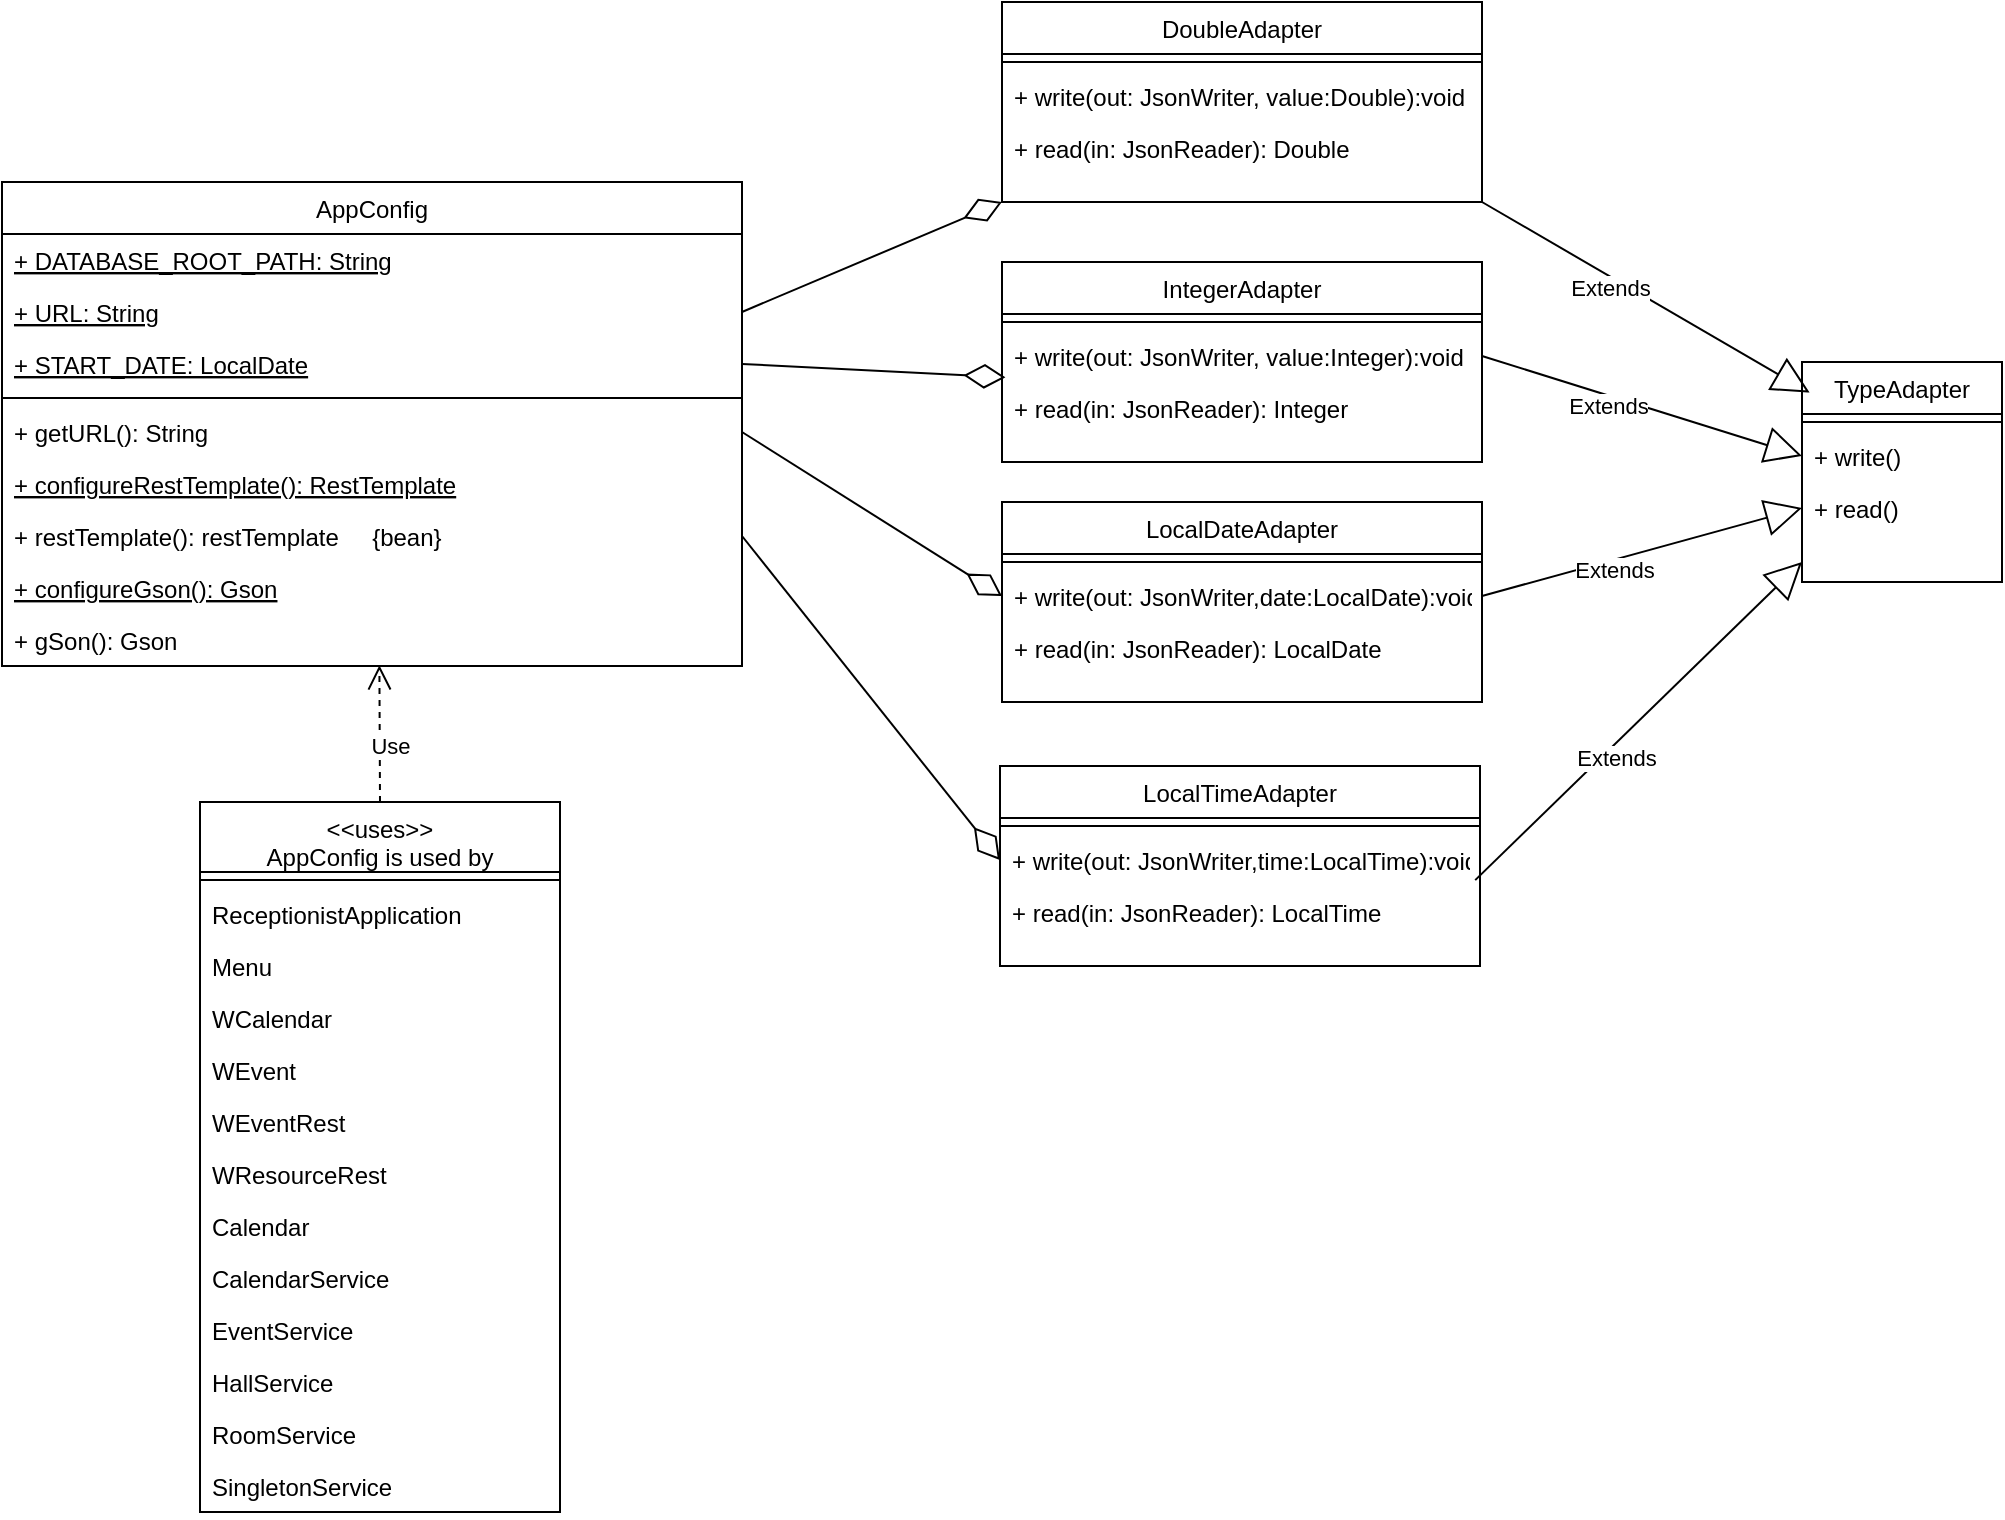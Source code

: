 <mxfile version="24.7.5">
  <diagram name="Pagina-1" id="GWz5S700PWX2qCfarbPv">
    <mxGraphModel dx="2082" dy="454" grid="1" gridSize="10" guides="1" tooltips="1" connect="1" arrows="1" fold="1" page="1" pageScale="1" pageWidth="1169" pageHeight="827" math="0" shadow="0">
      <root>
        <mxCell id="0" />
        <mxCell id="1" parent="0" />
        <mxCell id="yqYqqijZ5hUENa9ej6jt-20" value="AppConfig" style="swimlane;fontStyle=0;align=center;verticalAlign=top;childLayout=stackLayout;horizontal=1;startSize=26;horizontalStack=0;resizeParent=1;resizeLast=0;collapsible=1;marginBottom=0;rounded=0;shadow=0;strokeWidth=1;" vertex="1" parent="1">
          <mxGeometry x="-1140" y="150" width="370" height="242" as="geometry">
            <mxRectangle x="230" y="140" width="160" height="26" as="alternateBounds" />
          </mxGeometry>
        </mxCell>
        <mxCell id="yqYqqijZ5hUENa9ej6jt-21" value="+ DATABASE_ROOT_PATH: String" style="text;align=left;verticalAlign=top;spacingLeft=4;spacingRight=4;overflow=hidden;rotatable=0;points=[[0,0.5],[1,0.5]];portConstraint=eastwest;fontStyle=4" vertex="1" parent="yqYqqijZ5hUENa9ej6jt-20">
          <mxGeometry y="26" width="370" height="26" as="geometry" />
        </mxCell>
        <mxCell id="yqYqqijZ5hUENa9ej6jt-70" value="+ URL: String" style="text;align=left;verticalAlign=top;spacingLeft=4;spacingRight=4;overflow=hidden;rotatable=0;points=[[0,0.5],[1,0.5]];portConstraint=eastwest;fontStyle=4" vertex="1" parent="yqYqqijZ5hUENa9ej6jt-20">
          <mxGeometry y="52" width="370" height="26" as="geometry" />
        </mxCell>
        <mxCell id="yqYqqijZ5hUENa9ej6jt-71" value="+ START_DATE: LocalDate" style="text;align=left;verticalAlign=top;spacingLeft=4;spacingRight=4;overflow=hidden;rotatable=0;points=[[0,0.5],[1,0.5]];portConstraint=eastwest;fontStyle=4" vertex="1" parent="yqYqqijZ5hUENa9ej6jt-20">
          <mxGeometry y="78" width="370" height="26" as="geometry" />
        </mxCell>
        <mxCell id="yqYqqijZ5hUENa9ej6jt-22" value="" style="line;html=1;strokeWidth=1;align=left;verticalAlign=middle;spacingTop=-1;spacingLeft=3;spacingRight=3;rotatable=0;labelPosition=right;points=[];portConstraint=eastwest;" vertex="1" parent="yqYqqijZ5hUENa9ej6jt-20">
          <mxGeometry y="104" width="370" height="8" as="geometry" />
        </mxCell>
        <mxCell id="yqYqqijZ5hUENa9ej6jt-23" value="+ getURL(): String" style="text;align=left;verticalAlign=top;spacingLeft=4;spacingRight=4;overflow=hidden;rotatable=0;points=[[0,0.5],[1,0.5]];portConstraint=eastwest;fontStyle=0" vertex="1" parent="yqYqqijZ5hUENa9ej6jt-20">
          <mxGeometry y="112" width="370" height="26" as="geometry" />
        </mxCell>
        <mxCell id="yqYqqijZ5hUENa9ej6jt-72" value="+ configureRestTemplate(): RestTemplate" style="text;align=left;verticalAlign=top;spacingLeft=4;spacingRight=4;overflow=hidden;rotatable=0;points=[[0,0.5],[1,0.5]];portConstraint=eastwest;fontStyle=4" vertex="1" parent="yqYqqijZ5hUENa9ej6jt-20">
          <mxGeometry y="138" width="370" height="26" as="geometry" />
        </mxCell>
        <mxCell id="yqYqqijZ5hUENa9ej6jt-74" value="+ restTemplate(): restTemplate     {bean}" style="text;align=left;verticalAlign=top;spacingLeft=4;spacingRight=4;overflow=hidden;rotatable=0;points=[[0,0.5],[1,0.5]];portConstraint=eastwest;fontStyle=0" vertex="1" parent="yqYqqijZ5hUENa9ej6jt-20">
          <mxGeometry y="164" width="370" height="26" as="geometry" />
        </mxCell>
        <mxCell id="yqYqqijZ5hUENa9ej6jt-73" value="+ configureGson(): Gson" style="text;align=left;verticalAlign=top;spacingLeft=4;spacingRight=4;overflow=hidden;rotatable=0;points=[[0,0.5],[1,0.5]];portConstraint=eastwest;fontStyle=4" vertex="1" parent="yqYqqijZ5hUENa9ej6jt-20">
          <mxGeometry y="190" width="370" height="26" as="geometry" />
        </mxCell>
        <mxCell id="yqYqqijZ5hUENa9ej6jt-75" value="+ gSon(): Gson" style="text;align=left;verticalAlign=top;spacingLeft=4;spacingRight=4;overflow=hidden;rotatable=0;points=[[0,0.5],[1,0.5]];portConstraint=eastwest;fontStyle=0" vertex="1" parent="yqYqqijZ5hUENa9ej6jt-20">
          <mxGeometry y="216" width="370" height="26" as="geometry" />
        </mxCell>
        <mxCell id="yqYqqijZ5hUENa9ej6jt-28" value="" style="endArrow=none;html=1;rounded=0;startArrow=diamondThin;startFill=0;startSize=18;entryX=1;entryY=0.5;entryDx=0;entryDy=0;exitX=0;exitY=1;exitDx=0;exitDy=0;" edge="1" parent="1" source="yqYqqijZ5hUENa9ej6jt-87" target="yqYqqijZ5hUENa9ej6jt-70">
          <mxGeometry width="50" height="50" relative="1" as="geometry">
            <mxPoint x="-650" y="70" as="sourcePoint" />
            <mxPoint x="-450" y="288" as="targetPoint" />
          </mxGeometry>
        </mxCell>
        <mxCell id="yqYqqijZ5hUENa9ej6jt-52" value="Use" style="endArrow=open;dashed=1;endSize=10;endFill=0;html=1;rounded=0;exitX=0.5;exitY=0;exitDx=0;exitDy=0;entryX=0.51;entryY=0.988;entryDx=0;entryDy=0;entryPerimeter=0;" edge="1" parent="1" source="yqYqqijZ5hUENa9ej6jt-55" target="yqYqqijZ5hUENa9ej6jt-75">
          <mxGeometry x="-0.186" y="-5" width="160" relative="1" as="geometry">
            <mxPoint x="-600" y="590" as="sourcePoint" />
            <mxPoint x="-925" y="450" as="targetPoint" />
            <mxPoint as="offset" />
          </mxGeometry>
        </mxCell>
        <mxCell id="yqYqqijZ5hUENa9ej6jt-55" value="&lt;&lt;uses&gt;&gt;&#xa;AppConfig is used by" style="swimlane;fontStyle=0;align=center;verticalAlign=top;childLayout=stackLayout;horizontal=1;startSize=35;horizontalStack=0;resizeParent=1;resizeLast=0;collapsible=1;marginBottom=0;rounded=0;shadow=0;strokeWidth=1;" vertex="1" parent="1">
          <mxGeometry x="-1041" y="460" width="180" height="355" as="geometry">
            <mxRectangle x="230" y="140" width="160" height="26" as="alternateBounds" />
          </mxGeometry>
        </mxCell>
        <mxCell id="yqYqqijZ5hUENa9ej6jt-56" value="" style="line;html=1;strokeWidth=1;align=left;verticalAlign=middle;spacingTop=-1;spacingLeft=3;spacingRight=3;rotatable=0;labelPosition=right;points=[];portConstraint=eastwest;" vertex="1" parent="yqYqqijZ5hUENa9ej6jt-55">
          <mxGeometry y="35" width="180" height="8" as="geometry" />
        </mxCell>
        <mxCell id="yqYqqijZ5hUENa9ej6jt-57" value="ReceptionistApplication" style="text;align=left;verticalAlign=top;spacingLeft=4;spacingRight=4;overflow=hidden;rotatable=0;points=[[0,0.5],[1,0.5]];portConstraint=eastwest;fontStyle=0" vertex="1" parent="yqYqqijZ5hUENa9ej6jt-55">
          <mxGeometry y="43" width="180" height="26" as="geometry" />
        </mxCell>
        <mxCell id="yqYqqijZ5hUENa9ej6jt-59" value="Menu" style="text;align=left;verticalAlign=top;spacingLeft=4;spacingRight=4;overflow=hidden;rotatable=0;points=[[0,0.5],[1,0.5]];portConstraint=eastwest;fontStyle=0" vertex="1" parent="yqYqqijZ5hUENa9ej6jt-55">
          <mxGeometry y="69" width="180" height="26" as="geometry" />
        </mxCell>
        <mxCell id="yqYqqijZ5hUENa9ej6jt-60" value="WCalendar" style="text;align=left;verticalAlign=top;spacingLeft=4;spacingRight=4;overflow=hidden;rotatable=0;points=[[0,0.5],[1,0.5]];portConstraint=eastwest;fontStyle=0" vertex="1" parent="yqYqqijZ5hUENa9ej6jt-55">
          <mxGeometry y="95" width="180" height="26" as="geometry" />
        </mxCell>
        <mxCell id="yqYqqijZ5hUENa9ej6jt-61" value="WEvent" style="text;align=left;verticalAlign=top;spacingLeft=4;spacingRight=4;overflow=hidden;rotatable=0;points=[[0,0.5],[1,0.5]];portConstraint=eastwest;fontStyle=0" vertex="1" parent="yqYqqijZ5hUENa9ej6jt-55">
          <mxGeometry y="121" width="180" height="26" as="geometry" />
        </mxCell>
        <mxCell id="yqYqqijZ5hUENa9ej6jt-62" value="WEventRest" style="text;align=left;verticalAlign=top;spacingLeft=4;spacingRight=4;overflow=hidden;rotatable=0;points=[[0,0.5],[1,0.5]];portConstraint=eastwest;fontStyle=0" vertex="1" parent="yqYqqijZ5hUENa9ej6jt-55">
          <mxGeometry y="147" width="180" height="26" as="geometry" />
        </mxCell>
        <mxCell id="yqYqqijZ5hUENa9ej6jt-63" value="WResourceRest" style="text;align=left;verticalAlign=top;spacingLeft=4;spacingRight=4;overflow=hidden;rotatable=0;points=[[0,0.5],[1,0.5]];portConstraint=eastwest;fontStyle=0" vertex="1" parent="yqYqqijZ5hUENa9ej6jt-55">
          <mxGeometry y="173" width="180" height="26" as="geometry" />
        </mxCell>
        <mxCell id="yqYqqijZ5hUENa9ej6jt-64" value="Calendar" style="text;align=left;verticalAlign=top;spacingLeft=4;spacingRight=4;overflow=hidden;rotatable=0;points=[[0,0.5],[1,0.5]];portConstraint=eastwest;fontStyle=0" vertex="1" parent="yqYqqijZ5hUENa9ej6jt-55">
          <mxGeometry y="199" width="180" height="26" as="geometry" />
        </mxCell>
        <mxCell id="yqYqqijZ5hUENa9ej6jt-65" value="CalendarService" style="text;align=left;verticalAlign=top;spacingLeft=4;spacingRight=4;overflow=hidden;rotatable=0;points=[[0,0.5],[1,0.5]];portConstraint=eastwest;fontStyle=0" vertex="1" parent="yqYqqijZ5hUENa9ej6jt-55">
          <mxGeometry y="225" width="180" height="26" as="geometry" />
        </mxCell>
        <mxCell id="yqYqqijZ5hUENa9ej6jt-66" value="EventService" style="text;align=left;verticalAlign=top;spacingLeft=4;spacingRight=4;overflow=hidden;rotatable=0;points=[[0,0.5],[1,0.5]];portConstraint=eastwest;fontStyle=0" vertex="1" parent="yqYqqijZ5hUENa9ej6jt-55">
          <mxGeometry y="251" width="180" height="26" as="geometry" />
        </mxCell>
        <mxCell id="yqYqqijZ5hUENa9ej6jt-67" value="HallService" style="text;align=left;verticalAlign=top;spacingLeft=4;spacingRight=4;overflow=hidden;rotatable=0;points=[[0,0.5],[1,0.5]];portConstraint=eastwest;fontStyle=0" vertex="1" parent="yqYqqijZ5hUENa9ej6jt-55">
          <mxGeometry y="277" width="180" height="26" as="geometry" />
        </mxCell>
        <mxCell id="yqYqqijZ5hUENa9ej6jt-68" value="RoomService" style="text;align=left;verticalAlign=top;spacingLeft=4;spacingRight=4;overflow=hidden;rotatable=0;points=[[0,0.5],[1,0.5]];portConstraint=eastwest;fontStyle=0" vertex="1" parent="yqYqqijZ5hUENa9ej6jt-55">
          <mxGeometry y="303" width="180" height="26" as="geometry" />
        </mxCell>
        <mxCell id="yqYqqijZ5hUENa9ej6jt-69" value="SingletonService" style="text;align=left;verticalAlign=top;spacingLeft=4;spacingRight=4;overflow=hidden;rotatable=0;points=[[0,0.5],[1,0.5]];portConstraint=eastwest;fontStyle=0" vertex="1" parent="yqYqqijZ5hUENa9ej6jt-55">
          <mxGeometry y="329" width="180" height="26" as="geometry" />
        </mxCell>
        <mxCell id="yqYqqijZ5hUENa9ej6jt-76" value="TypeAdapter" style="swimlane;fontStyle=0;align=center;verticalAlign=top;childLayout=stackLayout;horizontal=1;startSize=26;horizontalStack=0;resizeParent=1;resizeLast=0;collapsible=1;marginBottom=0;rounded=0;shadow=0;strokeWidth=1;" vertex="1" parent="1">
          <mxGeometry x="-240" y="240" width="100" height="110" as="geometry">
            <mxRectangle x="230" y="140" width="160" height="26" as="alternateBounds" />
          </mxGeometry>
        </mxCell>
        <mxCell id="yqYqqijZ5hUENa9ej6jt-80" value="" style="line;html=1;strokeWidth=1;align=left;verticalAlign=middle;spacingTop=-1;spacingLeft=3;spacingRight=3;rotatable=0;labelPosition=right;points=[];portConstraint=eastwest;" vertex="1" parent="yqYqqijZ5hUENa9ej6jt-76">
          <mxGeometry y="26" width="100" height="8" as="geometry" />
        </mxCell>
        <mxCell id="yqYqqijZ5hUENa9ej6jt-79" value="+ write()" style="text;align=left;verticalAlign=top;spacingLeft=4;spacingRight=4;overflow=hidden;rotatable=0;points=[[0,0.5],[1,0.5]];portConstraint=eastwest;fontStyle=0" vertex="1" parent="yqYqqijZ5hUENa9ej6jt-76">
          <mxGeometry y="34" width="100" height="26" as="geometry" />
        </mxCell>
        <mxCell id="yqYqqijZ5hUENa9ej6jt-86" value="+ read()" style="text;align=left;verticalAlign=top;spacingLeft=4;spacingRight=4;overflow=hidden;rotatable=0;points=[[0,0.5],[1,0.5]];portConstraint=eastwest;fontStyle=0" vertex="1" parent="yqYqqijZ5hUENa9ej6jt-76">
          <mxGeometry y="60" width="100" height="26" as="geometry" />
        </mxCell>
        <mxCell id="yqYqqijZ5hUENa9ej6jt-87" value="DoubleAdapter" style="swimlane;fontStyle=0;align=center;verticalAlign=top;childLayout=stackLayout;horizontal=1;startSize=26;horizontalStack=0;resizeParent=1;resizeLast=0;collapsible=1;marginBottom=0;rounded=0;shadow=0;strokeWidth=1;" vertex="1" parent="1">
          <mxGeometry x="-640" y="60" width="240" height="100" as="geometry">
            <mxRectangle x="230" y="140" width="160" height="26" as="alternateBounds" />
          </mxGeometry>
        </mxCell>
        <mxCell id="yqYqqijZ5hUENa9ej6jt-91" value="" style="line;html=1;strokeWidth=1;align=left;verticalAlign=middle;spacingTop=-1;spacingLeft=3;spacingRight=3;rotatable=0;labelPosition=right;points=[];portConstraint=eastwest;" vertex="1" parent="yqYqqijZ5hUENa9ej6jt-87">
          <mxGeometry y="26" width="240" height="8" as="geometry" />
        </mxCell>
        <mxCell id="yqYqqijZ5hUENa9ej6jt-92" value="+ write(out: JsonWriter, value:Double):void" style="text;align=left;verticalAlign=top;spacingLeft=4;spacingRight=4;overflow=hidden;rotatable=0;points=[[0,0.5],[1,0.5]];portConstraint=eastwest;fontStyle=0" vertex="1" parent="yqYqqijZ5hUENa9ej6jt-87">
          <mxGeometry y="34" width="240" height="26" as="geometry" />
        </mxCell>
        <mxCell id="yqYqqijZ5hUENa9ej6jt-97" value="+ read(in: JsonReader): Double" style="text;align=left;verticalAlign=top;spacingLeft=4;spacingRight=4;overflow=hidden;rotatable=0;points=[[0,0.5],[1,0.5]];portConstraint=eastwest;fontStyle=0" vertex="1" parent="yqYqqijZ5hUENa9ej6jt-87">
          <mxGeometry y="60" width="240" height="26" as="geometry" />
        </mxCell>
        <mxCell id="yqYqqijZ5hUENa9ej6jt-98" value="Extends" style="endArrow=block;endSize=16;endFill=0;html=1;rounded=0;entryX=0.038;entryY=0.139;entryDx=0;entryDy=0;entryPerimeter=0;exitX=1;exitY=1;exitDx=0;exitDy=0;" edge="1" parent="1" source="yqYqqijZ5hUENa9ej6jt-87" target="yqYqqijZ5hUENa9ej6jt-76">
          <mxGeometry x="-0.186" y="-5" width="160" relative="1" as="geometry">
            <mxPoint x="-474" y="267" as="sourcePoint" />
            <mxPoint x="-855" y="2" as="targetPoint" />
            <mxPoint as="offset" />
          </mxGeometry>
        </mxCell>
        <mxCell id="yqYqqijZ5hUENa9ej6jt-99" value="IntegerAdapter" style="swimlane;fontStyle=0;align=center;verticalAlign=top;childLayout=stackLayout;horizontal=1;startSize=26;horizontalStack=0;resizeParent=1;resizeLast=0;collapsible=1;marginBottom=0;rounded=0;shadow=0;strokeWidth=1;" vertex="1" parent="1">
          <mxGeometry x="-640" y="190" width="240" height="100" as="geometry">
            <mxRectangle x="230" y="140" width="160" height="26" as="alternateBounds" />
          </mxGeometry>
        </mxCell>
        <mxCell id="yqYqqijZ5hUENa9ej6jt-100" value="" style="line;html=1;strokeWidth=1;align=left;verticalAlign=middle;spacingTop=-1;spacingLeft=3;spacingRight=3;rotatable=0;labelPosition=right;points=[];portConstraint=eastwest;" vertex="1" parent="yqYqqijZ5hUENa9ej6jt-99">
          <mxGeometry y="26" width="240" height="8" as="geometry" />
        </mxCell>
        <mxCell id="yqYqqijZ5hUENa9ej6jt-101" value="+ write(out: JsonWriter, value:Integer):void" style="text;align=left;verticalAlign=top;spacingLeft=4;spacingRight=4;overflow=hidden;rotatable=0;points=[[0,0.5],[1,0.5]];portConstraint=eastwest;fontStyle=0" vertex="1" parent="yqYqqijZ5hUENa9ej6jt-99">
          <mxGeometry y="34" width="240" height="26" as="geometry" />
        </mxCell>
        <mxCell id="yqYqqijZ5hUENa9ej6jt-102" value="+ read(in: JsonReader): Integer" style="text;align=left;verticalAlign=top;spacingLeft=4;spacingRight=4;overflow=hidden;rotatable=0;points=[[0,0.5],[1,0.5]];portConstraint=eastwest;fontStyle=0" vertex="1" parent="yqYqqijZ5hUENa9ej6jt-99">
          <mxGeometry y="60" width="240" height="26" as="geometry" />
        </mxCell>
        <mxCell id="yqYqqijZ5hUENa9ej6jt-103" value="LocalDateAdapter" style="swimlane;fontStyle=0;align=center;verticalAlign=top;childLayout=stackLayout;horizontal=1;startSize=26;horizontalStack=0;resizeParent=1;resizeLast=0;collapsible=1;marginBottom=0;rounded=0;shadow=0;strokeWidth=1;" vertex="1" parent="1">
          <mxGeometry x="-640" y="310" width="240" height="100" as="geometry">
            <mxRectangle x="230" y="140" width="160" height="26" as="alternateBounds" />
          </mxGeometry>
        </mxCell>
        <mxCell id="yqYqqijZ5hUENa9ej6jt-104" value="" style="line;html=1;strokeWidth=1;align=left;verticalAlign=middle;spacingTop=-1;spacingLeft=3;spacingRight=3;rotatable=0;labelPosition=right;points=[];portConstraint=eastwest;" vertex="1" parent="yqYqqijZ5hUENa9ej6jt-103">
          <mxGeometry y="26" width="240" height="8" as="geometry" />
        </mxCell>
        <mxCell id="yqYqqijZ5hUENa9ej6jt-105" value="+ write(out: JsonWriter,date:LocalDate):void" style="text;align=left;verticalAlign=top;spacingLeft=4;spacingRight=4;overflow=hidden;rotatable=0;points=[[0,0.5],[1,0.5]];portConstraint=eastwest;fontStyle=0" vertex="1" parent="yqYqqijZ5hUENa9ej6jt-103">
          <mxGeometry y="34" width="240" height="26" as="geometry" />
        </mxCell>
        <mxCell id="yqYqqijZ5hUENa9ej6jt-106" value="+ read(in: JsonReader): LocalDate" style="text;align=left;verticalAlign=top;spacingLeft=4;spacingRight=4;overflow=hidden;rotatable=0;points=[[0,0.5],[1,0.5]];portConstraint=eastwest;fontStyle=0" vertex="1" parent="yqYqqijZ5hUENa9ej6jt-103">
          <mxGeometry y="60" width="240" height="26" as="geometry" />
        </mxCell>
        <mxCell id="yqYqqijZ5hUENa9ej6jt-107" value="LocalTimeAdapter" style="swimlane;fontStyle=0;align=center;verticalAlign=top;childLayout=stackLayout;horizontal=1;startSize=26;horizontalStack=0;resizeParent=1;resizeLast=0;collapsible=1;marginBottom=0;rounded=0;shadow=0;strokeWidth=1;" vertex="1" parent="1">
          <mxGeometry x="-641" y="442" width="240" height="100" as="geometry">
            <mxRectangle x="230" y="140" width="160" height="26" as="alternateBounds" />
          </mxGeometry>
        </mxCell>
        <mxCell id="yqYqqijZ5hUENa9ej6jt-108" value="" style="line;html=1;strokeWidth=1;align=left;verticalAlign=middle;spacingTop=-1;spacingLeft=3;spacingRight=3;rotatable=0;labelPosition=right;points=[];portConstraint=eastwest;" vertex="1" parent="yqYqqijZ5hUENa9ej6jt-107">
          <mxGeometry y="26" width="240" height="8" as="geometry" />
        </mxCell>
        <mxCell id="yqYqqijZ5hUENa9ej6jt-109" value="+ write(out: JsonWriter,time:LocalTime):void" style="text;align=left;verticalAlign=top;spacingLeft=4;spacingRight=4;overflow=hidden;rotatable=0;points=[[0,0.5],[1,0.5]];portConstraint=eastwest;fontStyle=0" vertex="1" parent="yqYqqijZ5hUENa9ej6jt-107">
          <mxGeometry y="34" width="240" height="26" as="geometry" />
        </mxCell>
        <mxCell id="yqYqqijZ5hUENa9ej6jt-110" value="+ read(in: JsonReader): LocalTime" style="text;align=left;verticalAlign=top;spacingLeft=4;spacingRight=4;overflow=hidden;rotatable=0;points=[[0,0.5],[1,0.5]];portConstraint=eastwest;fontStyle=0" vertex="1" parent="yqYqqijZ5hUENa9ej6jt-107">
          <mxGeometry y="60" width="240" height="26" as="geometry" />
        </mxCell>
        <mxCell id="yqYqqijZ5hUENa9ej6jt-111" value="" style="endArrow=none;html=1;rounded=0;startArrow=diamondThin;startFill=0;startSize=18;exitX=0.007;exitY=-0.089;exitDx=0;exitDy=0;entryX=1;entryY=0.5;entryDx=0;entryDy=0;exitPerimeter=0;" edge="1" parent="1" source="yqYqqijZ5hUENa9ej6jt-102" target="yqYqqijZ5hUENa9ej6jt-71">
          <mxGeometry width="50" height="50" relative="1" as="geometry">
            <mxPoint x="-630" y="170" as="sourcePoint" />
            <mxPoint x="-730" y="280" as="targetPoint" />
          </mxGeometry>
        </mxCell>
        <mxCell id="yqYqqijZ5hUENa9ej6jt-112" value="" style="endArrow=none;html=1;rounded=0;startArrow=diamondThin;startFill=0;startSize=18;entryX=1;entryY=0.5;entryDx=0;entryDy=0;exitX=0;exitY=0.5;exitDx=0;exitDy=0;" edge="1" parent="1" source="yqYqqijZ5hUENa9ej6jt-105" target="yqYqqijZ5hUENa9ej6jt-23">
          <mxGeometry width="50" height="50" relative="1" as="geometry">
            <mxPoint x="-620" y="180" as="sourcePoint" />
            <mxPoint x="-720" y="285" as="targetPoint" />
          </mxGeometry>
        </mxCell>
        <mxCell id="yqYqqijZ5hUENa9ej6jt-113" value="" style="endArrow=none;html=1;rounded=0;startArrow=diamondThin;startFill=0;startSize=18;entryX=1;entryY=0.5;entryDx=0;entryDy=0;exitX=0;exitY=0.5;exitDx=0;exitDy=0;" edge="1" parent="1" source="yqYqqijZ5hUENa9ej6jt-109" target="yqYqqijZ5hUENa9ej6jt-74">
          <mxGeometry width="50" height="50" relative="1" as="geometry">
            <mxPoint x="-610" y="190" as="sourcePoint" />
            <mxPoint x="-710" y="295" as="targetPoint" />
          </mxGeometry>
        </mxCell>
        <mxCell id="yqYqqijZ5hUENa9ej6jt-114" value="Extends" style="endArrow=block;endSize=16;endFill=0;html=1;rounded=0;entryX=0;entryY=0.5;entryDx=0;entryDy=0;exitX=1;exitY=0.5;exitDx=0;exitDy=0;" edge="1" parent="1" source="yqYqqijZ5hUENa9ej6jt-101" target="yqYqqijZ5hUENa9ej6jt-79">
          <mxGeometry x="-0.186" y="-5" width="160" relative="1" as="geometry">
            <mxPoint x="-390" y="170" as="sourcePoint" />
            <mxPoint x="-226" y="265" as="targetPoint" />
            <mxPoint as="offset" />
          </mxGeometry>
        </mxCell>
        <mxCell id="yqYqqijZ5hUENa9ej6jt-115" value="Extends" style="endArrow=block;endSize=16;endFill=0;html=1;rounded=0;entryX=0;entryY=0.5;entryDx=0;entryDy=0;exitX=1;exitY=0.5;exitDx=0;exitDy=0;" edge="1" parent="1" source="yqYqqijZ5hUENa9ej6jt-105" target="yqYqqijZ5hUENa9ej6jt-86">
          <mxGeometry x="-0.186" y="-5" width="160" relative="1" as="geometry">
            <mxPoint x="-380" y="180" as="sourcePoint" />
            <mxPoint x="-216" y="275" as="targetPoint" />
            <mxPoint as="offset" />
          </mxGeometry>
        </mxCell>
        <mxCell id="yqYqqijZ5hUENa9ej6jt-116" value="Extends" style="endArrow=block;endSize=16;endFill=0;html=1;rounded=0;exitX=0.99;exitY=0.887;exitDx=0;exitDy=0;exitPerimeter=0;" edge="1" parent="1" source="yqYqqijZ5hUENa9ej6jt-109">
          <mxGeometry x="-0.186" y="-5" width="160" relative="1" as="geometry">
            <mxPoint x="-370" y="190" as="sourcePoint" />
            <mxPoint x="-240" y="340" as="targetPoint" />
            <mxPoint as="offset" />
          </mxGeometry>
        </mxCell>
      </root>
    </mxGraphModel>
  </diagram>
</mxfile>
